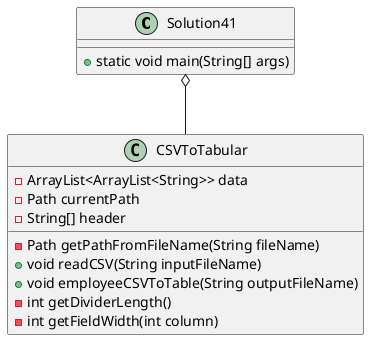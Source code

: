 @startuml
'https://plantuml.com/class-diagram

class Solution41
{
    +static void main(String[] args)
}

class CSVToTabular
{
    -ArrayList<ArrayList<String>> data
    -Path currentPath
    -String[] header

    -Path getPathFromFileName(String fileName)
    +void readCSV(String inputFileName)
    +void employeeCSVToTable(String outputFileName)
    -int getDividerLength()
    -int getFieldWidth(int column)
}

Solution41 o-- CSVToTabular

@enduml